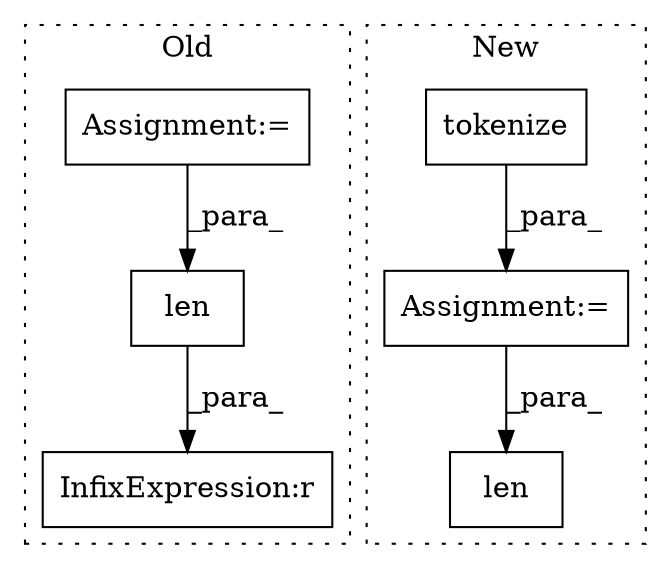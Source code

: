digraph G {
subgraph cluster0 {
1 [label="len" a="32" s="1258,1263" l="4,1" shape="box"];
4 [label="Assignment:=" a="7" s="1479" l="44" shape="box"];
5 [label="InfixExpression:r" a="27" s="1264" l="4" shape="box"];
label = "Old";
style="dotted";
}
subgraph cluster1 {
2 [label="tokenize" a="32" s="1192,1205" l="9,1" shape="box"];
3 [label="Assignment:=" a="7" s="1177" l="1" shape="box"];
6 [label="len" a="32" s="1611,1638" l="4,1" shape="box"];
label = "New";
style="dotted";
}
1 -> 5 [label="_para_"];
2 -> 3 [label="_para_"];
3 -> 6 [label="_para_"];
4 -> 1 [label="_para_"];
}